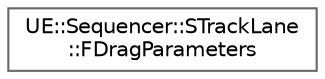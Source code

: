 digraph "Graphical Class Hierarchy"
{
 // INTERACTIVE_SVG=YES
 // LATEX_PDF_SIZE
  bgcolor="transparent";
  edge [fontname=Helvetica,fontsize=10,labelfontname=Helvetica,labelfontsize=10];
  node [fontname=Helvetica,fontsize=10,shape=box,height=0.2,width=0.4];
  rankdir="LR";
  Node0 [id="Node000000",label="UE::Sequencer::STrackLane\l::FDragParameters",height=0.2,width=0.4,color="grey40", fillcolor="white", style="filled",URL="$d4/dda/structUE_1_1Sequencer_1_1STrackLane_1_1FDragParameters.html",tooltip=" "];
}
